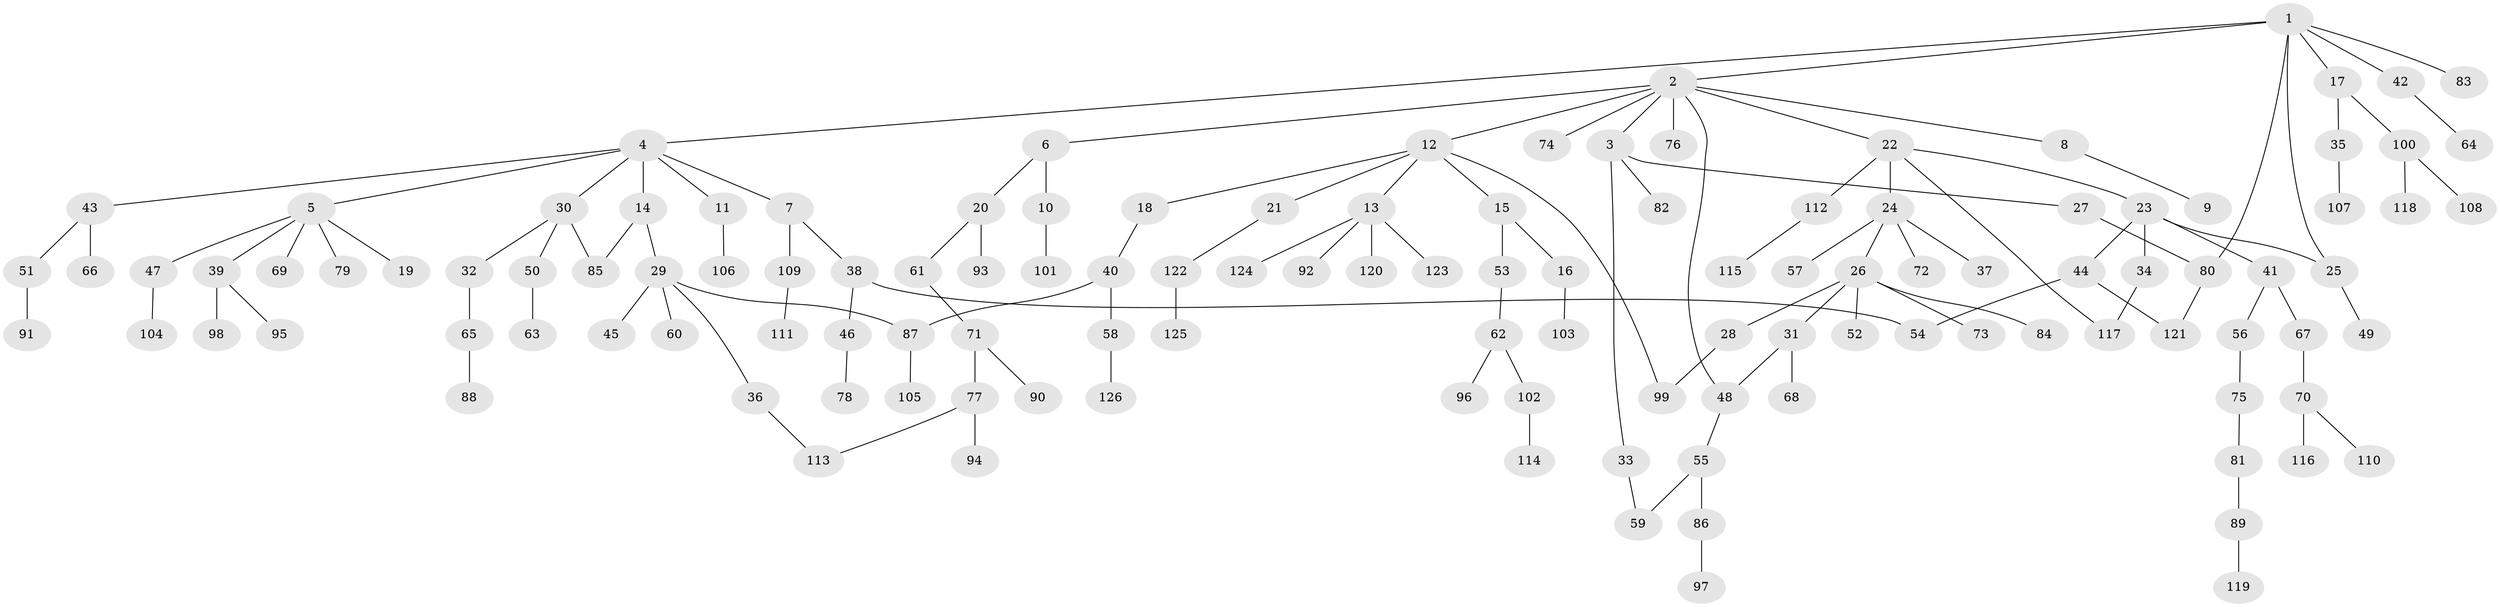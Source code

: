 // Generated by graph-tools (version 1.1) at 2025/10/02/27/25 16:10:53]
// undirected, 126 vertices, 136 edges
graph export_dot {
graph [start="1"]
  node [color=gray90,style=filled];
  1;
  2;
  3;
  4;
  5;
  6;
  7;
  8;
  9;
  10;
  11;
  12;
  13;
  14;
  15;
  16;
  17;
  18;
  19;
  20;
  21;
  22;
  23;
  24;
  25;
  26;
  27;
  28;
  29;
  30;
  31;
  32;
  33;
  34;
  35;
  36;
  37;
  38;
  39;
  40;
  41;
  42;
  43;
  44;
  45;
  46;
  47;
  48;
  49;
  50;
  51;
  52;
  53;
  54;
  55;
  56;
  57;
  58;
  59;
  60;
  61;
  62;
  63;
  64;
  65;
  66;
  67;
  68;
  69;
  70;
  71;
  72;
  73;
  74;
  75;
  76;
  77;
  78;
  79;
  80;
  81;
  82;
  83;
  84;
  85;
  86;
  87;
  88;
  89;
  90;
  91;
  92;
  93;
  94;
  95;
  96;
  97;
  98;
  99;
  100;
  101;
  102;
  103;
  104;
  105;
  106;
  107;
  108;
  109;
  110;
  111;
  112;
  113;
  114;
  115;
  116;
  117;
  118;
  119;
  120;
  121;
  122;
  123;
  124;
  125;
  126;
  1 -- 2;
  1 -- 4;
  1 -- 17;
  1 -- 25;
  1 -- 42;
  1 -- 83;
  1 -- 80;
  2 -- 3;
  2 -- 6;
  2 -- 8;
  2 -- 12;
  2 -- 22;
  2 -- 74;
  2 -- 76;
  2 -- 48;
  3 -- 27;
  3 -- 33;
  3 -- 82;
  4 -- 5;
  4 -- 7;
  4 -- 11;
  4 -- 14;
  4 -- 30;
  4 -- 43;
  5 -- 19;
  5 -- 39;
  5 -- 47;
  5 -- 69;
  5 -- 79;
  6 -- 10;
  6 -- 20;
  7 -- 38;
  7 -- 109;
  8 -- 9;
  10 -- 101;
  11 -- 106;
  12 -- 13;
  12 -- 15;
  12 -- 18;
  12 -- 21;
  12 -- 99;
  13 -- 92;
  13 -- 120;
  13 -- 123;
  13 -- 124;
  14 -- 29;
  14 -- 85;
  15 -- 16;
  15 -- 53;
  16 -- 103;
  17 -- 35;
  17 -- 100;
  18 -- 40;
  20 -- 61;
  20 -- 93;
  21 -- 122;
  22 -- 23;
  22 -- 24;
  22 -- 112;
  22 -- 117;
  23 -- 34;
  23 -- 41;
  23 -- 44;
  23 -- 25;
  24 -- 26;
  24 -- 37;
  24 -- 57;
  24 -- 72;
  25 -- 49;
  26 -- 28;
  26 -- 31;
  26 -- 52;
  26 -- 73;
  26 -- 84;
  27 -- 80;
  28 -- 99;
  29 -- 36;
  29 -- 45;
  29 -- 60;
  29 -- 87;
  30 -- 32;
  30 -- 50;
  30 -- 85;
  31 -- 48;
  31 -- 68;
  32 -- 65;
  33 -- 59;
  34 -- 117;
  35 -- 107;
  36 -- 113;
  38 -- 46;
  38 -- 54;
  39 -- 95;
  39 -- 98;
  40 -- 58;
  40 -- 87;
  41 -- 56;
  41 -- 67;
  42 -- 64;
  43 -- 51;
  43 -- 66;
  44 -- 54;
  44 -- 121;
  46 -- 78;
  47 -- 104;
  48 -- 55;
  50 -- 63;
  51 -- 91;
  53 -- 62;
  55 -- 59;
  55 -- 86;
  56 -- 75;
  58 -- 126;
  61 -- 71;
  62 -- 96;
  62 -- 102;
  65 -- 88;
  67 -- 70;
  70 -- 110;
  70 -- 116;
  71 -- 77;
  71 -- 90;
  75 -- 81;
  77 -- 94;
  77 -- 113;
  80 -- 121;
  81 -- 89;
  86 -- 97;
  87 -- 105;
  89 -- 119;
  100 -- 108;
  100 -- 118;
  102 -- 114;
  109 -- 111;
  112 -- 115;
  122 -- 125;
}
